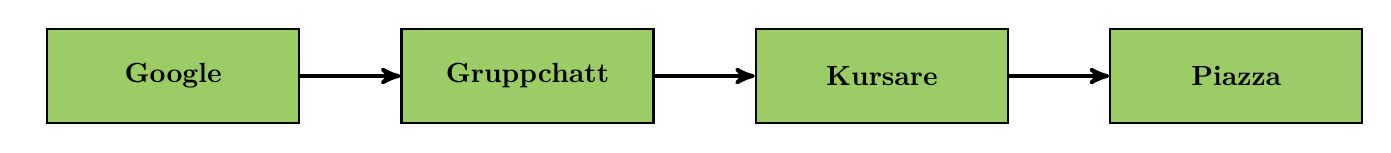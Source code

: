 \definecolor{klight_green_400}{RGB}{156, 204, 101}

\tikzset{%
  project part/.style={
    rectangle,
    draw,
    fill=klight_green_400,
    thick,
    minimum width=3.2cm,
    minimum height=1.2cm
  },
  main line/.style={
    draw,
    line width=0.25mm,
    opacity=1,
    minimum size=1cm
  },
}

\begin{tikzpicture}[x=1.5cm, y=1.5cm, ->,>=stealth',auto, thick, line width=0.5mm]
% Base project nodes
\node [project part/.try] (control) at (0,0) {$\textbf{Google}$};
\node [project part/.try] (predict) at (3,0) {$\textbf{Gruppchatt}$};
\node [project part/.try] (form) at (6,0) {$\textbf{Kursare}$};
\node [project part/.try] (interview) at (9,0) {$\textbf{Piazza}$};


% Connect them 
\path[main line/.style={font=\sffamily\small}]
    (control) edge[right] node [left] {} (predict)
    (predict) edge[right] node [left] {} (form)
    (form) edge[right] node [left] {} (interview);
\end{tikzpicture}
